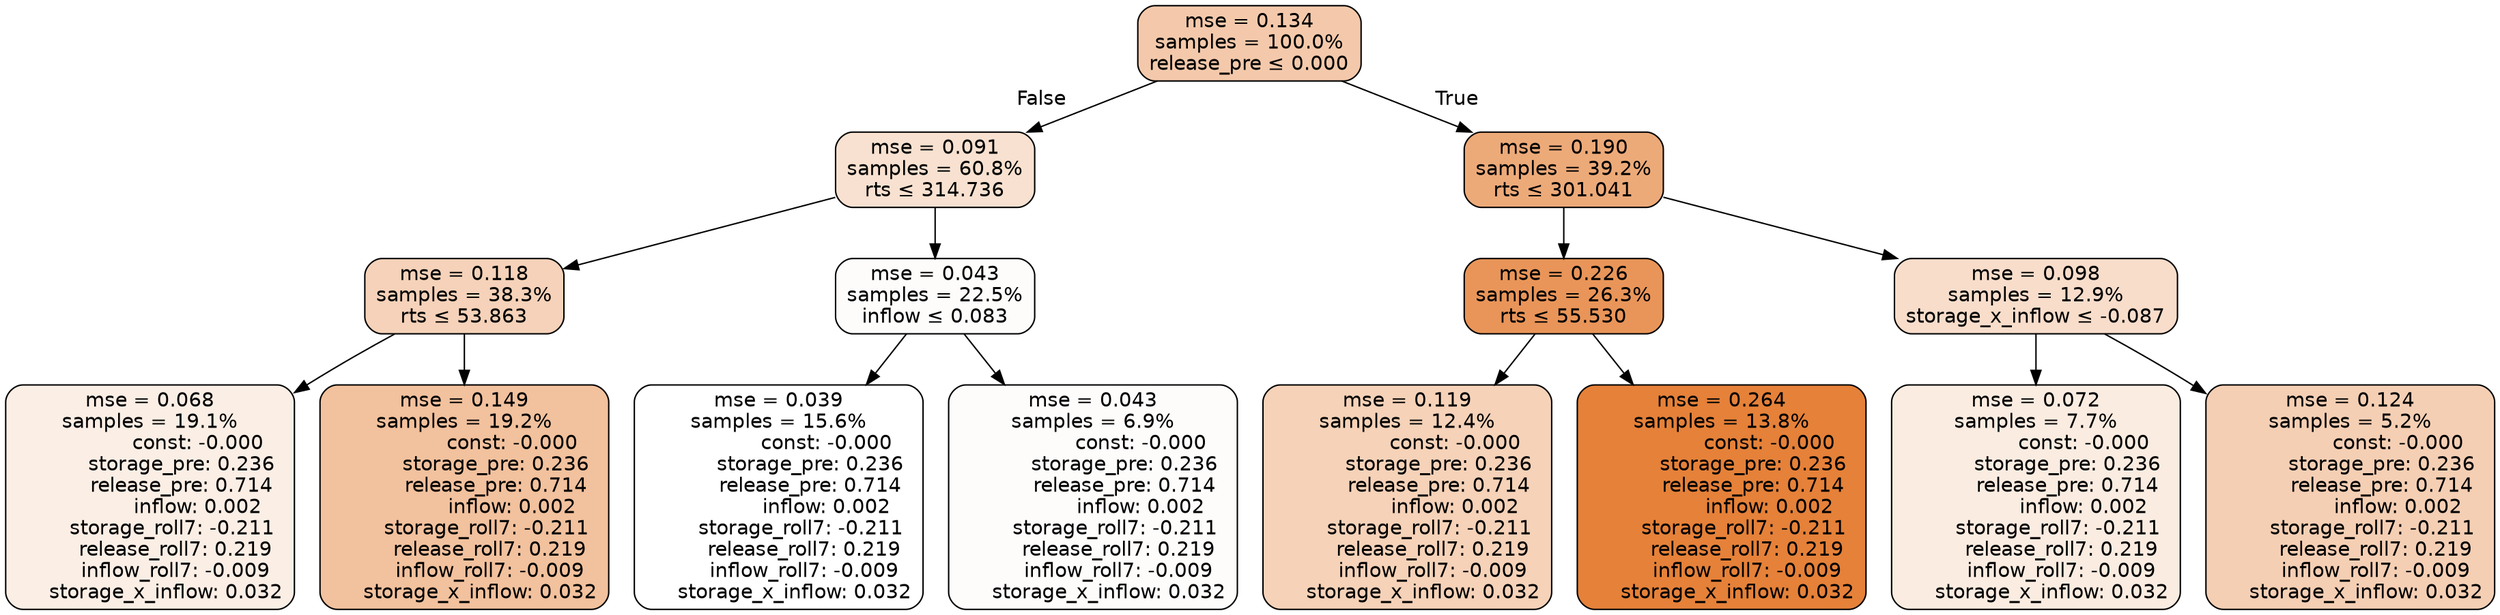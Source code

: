 digraph tree {
node [shape=rectangle, style="filled, rounded", color="black", fontname=helvetica] ;
edge [fontname=helvetica] ;
	"0" [label="mse = 0.134
samples = 100.0%
release_pre &le; 0.000", fillcolor="#f4c9ab"]
	"1" [label="mse = 0.091
samples = 60.8%
rts &le; 314.736", fillcolor="#f8e1d0"]
	"2" [label="mse = 0.118
samples = 38.3%
rts &le; 53.863", fillcolor="#f5d2b9"]
	"3" [label="mse = 0.068
samples = 19.1%
               const: -0.000
          storage_pre: 0.236
          release_pre: 0.714
               inflow: 0.002
       storage_roll7: -0.211
        release_roll7: 0.219
        inflow_roll7: -0.009
     storage_x_inflow: 0.032", fillcolor="#fbeee5"]
	"4" [label="mse = 0.149
samples = 19.2%
               const: -0.000
          storage_pre: 0.236
          release_pre: 0.714
               inflow: 0.002
       storage_roll7: -0.211
        release_roll7: 0.219
        inflow_roll7: -0.009
     storage_x_inflow: 0.032", fillcolor="#f2c19d"]
	"5" [label="mse = 0.043
samples = 22.5%
inflow &le; 0.083", fillcolor="#fefcfb"]
	"6" [label="mse = 0.039
samples = 15.6%
               const: -0.000
          storage_pre: 0.236
          release_pre: 0.714
               inflow: 0.002
       storage_roll7: -0.211
        release_roll7: 0.219
        inflow_roll7: -0.009
     storage_x_inflow: 0.032", fillcolor="#ffffff"]
	"7" [label="mse = 0.043
samples = 6.9%
               const: -0.000
          storage_pre: 0.236
          release_pre: 0.714
               inflow: 0.002
       storage_roll7: -0.211
        release_roll7: 0.219
        inflow_roll7: -0.009
     storage_x_inflow: 0.032", fillcolor="#fefcfb"]
	"8" [label="mse = 0.190
samples = 39.2%
rts &le; 301.041", fillcolor="#edaa79"]
	"9" [label="mse = 0.226
samples = 26.3%
rts &le; 55.530", fillcolor="#e99559"]
	"10" [label="mse = 0.119
samples = 12.4%
               const: -0.000
          storage_pre: 0.236
          release_pre: 0.714
               inflow: 0.002
       storage_roll7: -0.211
        release_roll7: 0.219
        inflow_roll7: -0.009
     storage_x_inflow: 0.032", fillcolor="#f5d2b8"]
	"11" [label="mse = 0.264
samples = 13.8%
               const: -0.000
          storage_pre: 0.236
          release_pre: 0.714
               inflow: 0.002
       storage_roll7: -0.211
        release_roll7: 0.219
        inflow_roll7: -0.009
     storage_x_inflow: 0.032", fillcolor="#e58139"]
	"12" [label="mse = 0.098
samples = 12.9%
storage_x_inflow &le; -0.087", fillcolor="#f8ddcb"]
	"13" [label="mse = 0.072
samples = 7.7%
               const: -0.000
          storage_pre: 0.236
          release_pre: 0.714
               inflow: 0.002
       storage_roll7: -0.211
        release_roll7: 0.219
        inflow_roll7: -0.009
     storage_x_inflow: 0.032", fillcolor="#fbece1"]
	"14" [label="mse = 0.124
samples = 5.2%
               const: -0.000
          storage_pre: 0.236
          release_pre: 0.714
               inflow: 0.002
       storage_roll7: -0.211
        release_roll7: 0.219
        inflow_roll7: -0.009
     storage_x_inflow: 0.032", fillcolor="#f5cfb4"]

	"0" -> "1" [labeldistance=2.5, labelangle=45, headlabel="False"]
	"1" -> "2"
	"2" -> "3"
	"2" -> "4"
	"1" -> "5"
	"5" -> "6"
	"5" -> "7"
	"0" -> "8" [labeldistance=2.5, labelangle=-45, headlabel="True"]
	"8" -> "9"
	"9" -> "10"
	"9" -> "11"
	"8" -> "12"
	"12" -> "13"
	"12" -> "14"
}